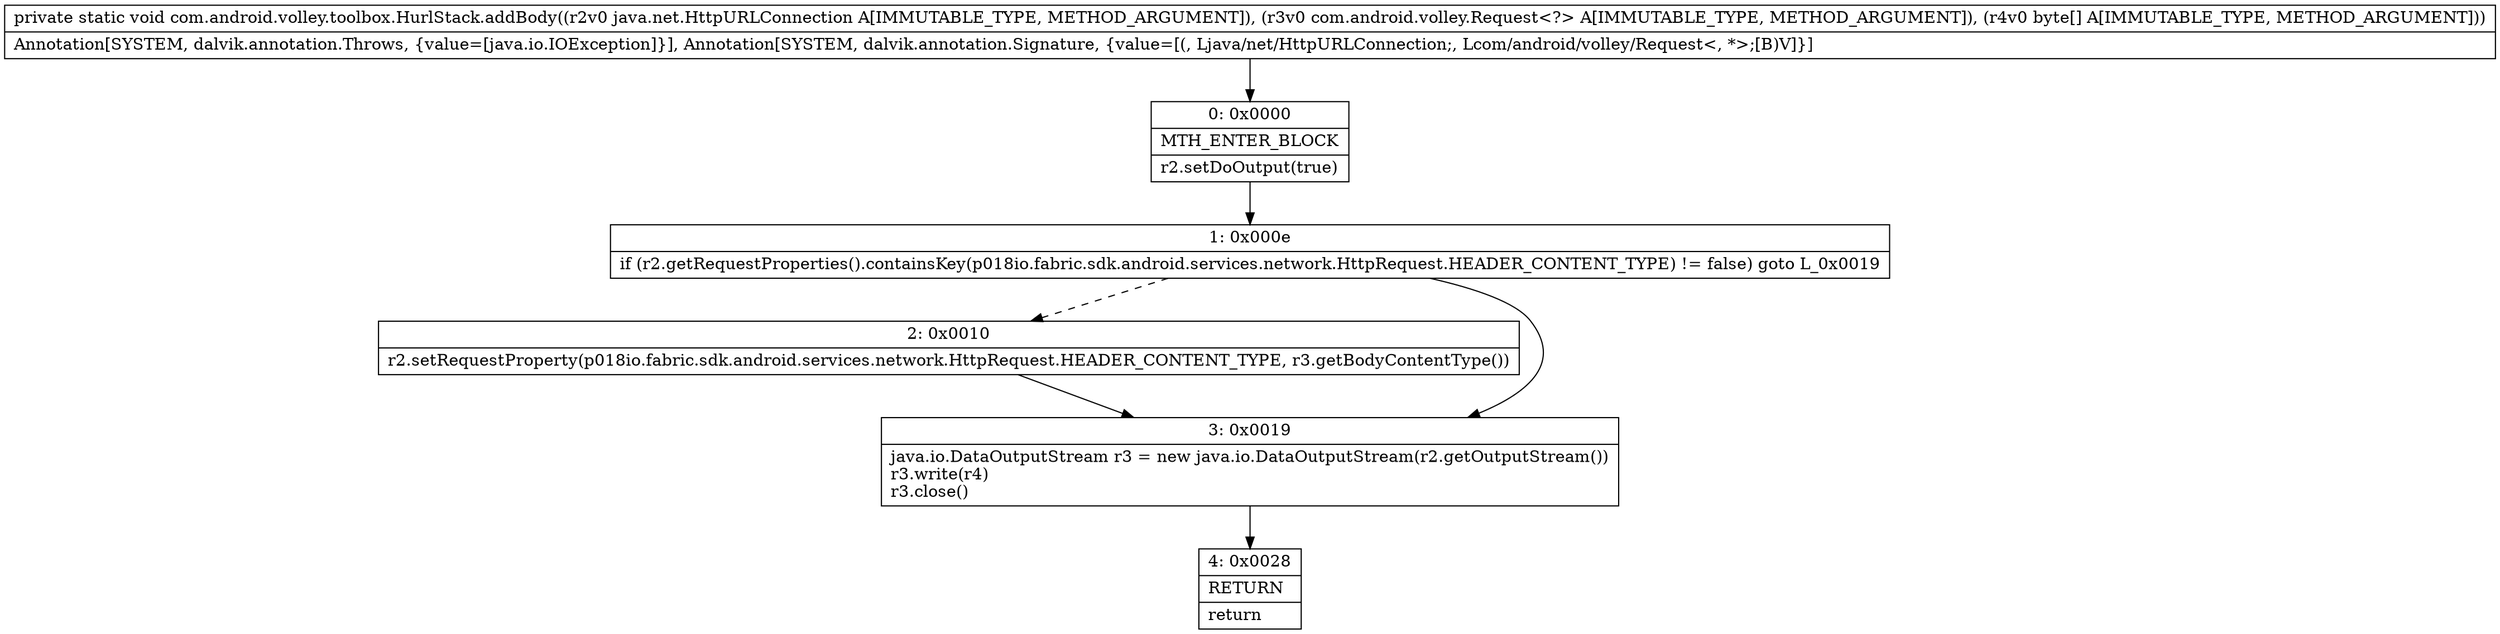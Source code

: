 digraph "CFG forcom.android.volley.toolbox.HurlStack.addBody(Ljava\/net\/HttpURLConnection;Lcom\/android\/volley\/Request;[B)V" {
Node_0 [shape=record,label="{0\:\ 0x0000|MTH_ENTER_BLOCK\l|r2.setDoOutput(true)\l}"];
Node_1 [shape=record,label="{1\:\ 0x000e|if (r2.getRequestProperties().containsKey(p018io.fabric.sdk.android.services.network.HttpRequest.HEADER_CONTENT_TYPE) != false) goto L_0x0019\l}"];
Node_2 [shape=record,label="{2\:\ 0x0010|r2.setRequestProperty(p018io.fabric.sdk.android.services.network.HttpRequest.HEADER_CONTENT_TYPE, r3.getBodyContentType())\l}"];
Node_3 [shape=record,label="{3\:\ 0x0019|java.io.DataOutputStream r3 = new java.io.DataOutputStream(r2.getOutputStream())\lr3.write(r4)\lr3.close()\l}"];
Node_4 [shape=record,label="{4\:\ 0x0028|RETURN\l|return\l}"];
MethodNode[shape=record,label="{private static void com.android.volley.toolbox.HurlStack.addBody((r2v0 java.net.HttpURLConnection A[IMMUTABLE_TYPE, METHOD_ARGUMENT]), (r3v0 com.android.volley.Request\<?\> A[IMMUTABLE_TYPE, METHOD_ARGUMENT]), (r4v0 byte[] A[IMMUTABLE_TYPE, METHOD_ARGUMENT]))  | Annotation[SYSTEM, dalvik.annotation.Throws, \{value=[java.io.IOException]\}], Annotation[SYSTEM, dalvik.annotation.Signature, \{value=[(, Ljava\/net\/HttpURLConnection;, Lcom\/android\/volley\/Request\<, *\>;[B)V]\}]\l}"];
MethodNode -> Node_0;
Node_0 -> Node_1;
Node_1 -> Node_2[style=dashed];
Node_1 -> Node_3;
Node_2 -> Node_3;
Node_3 -> Node_4;
}

